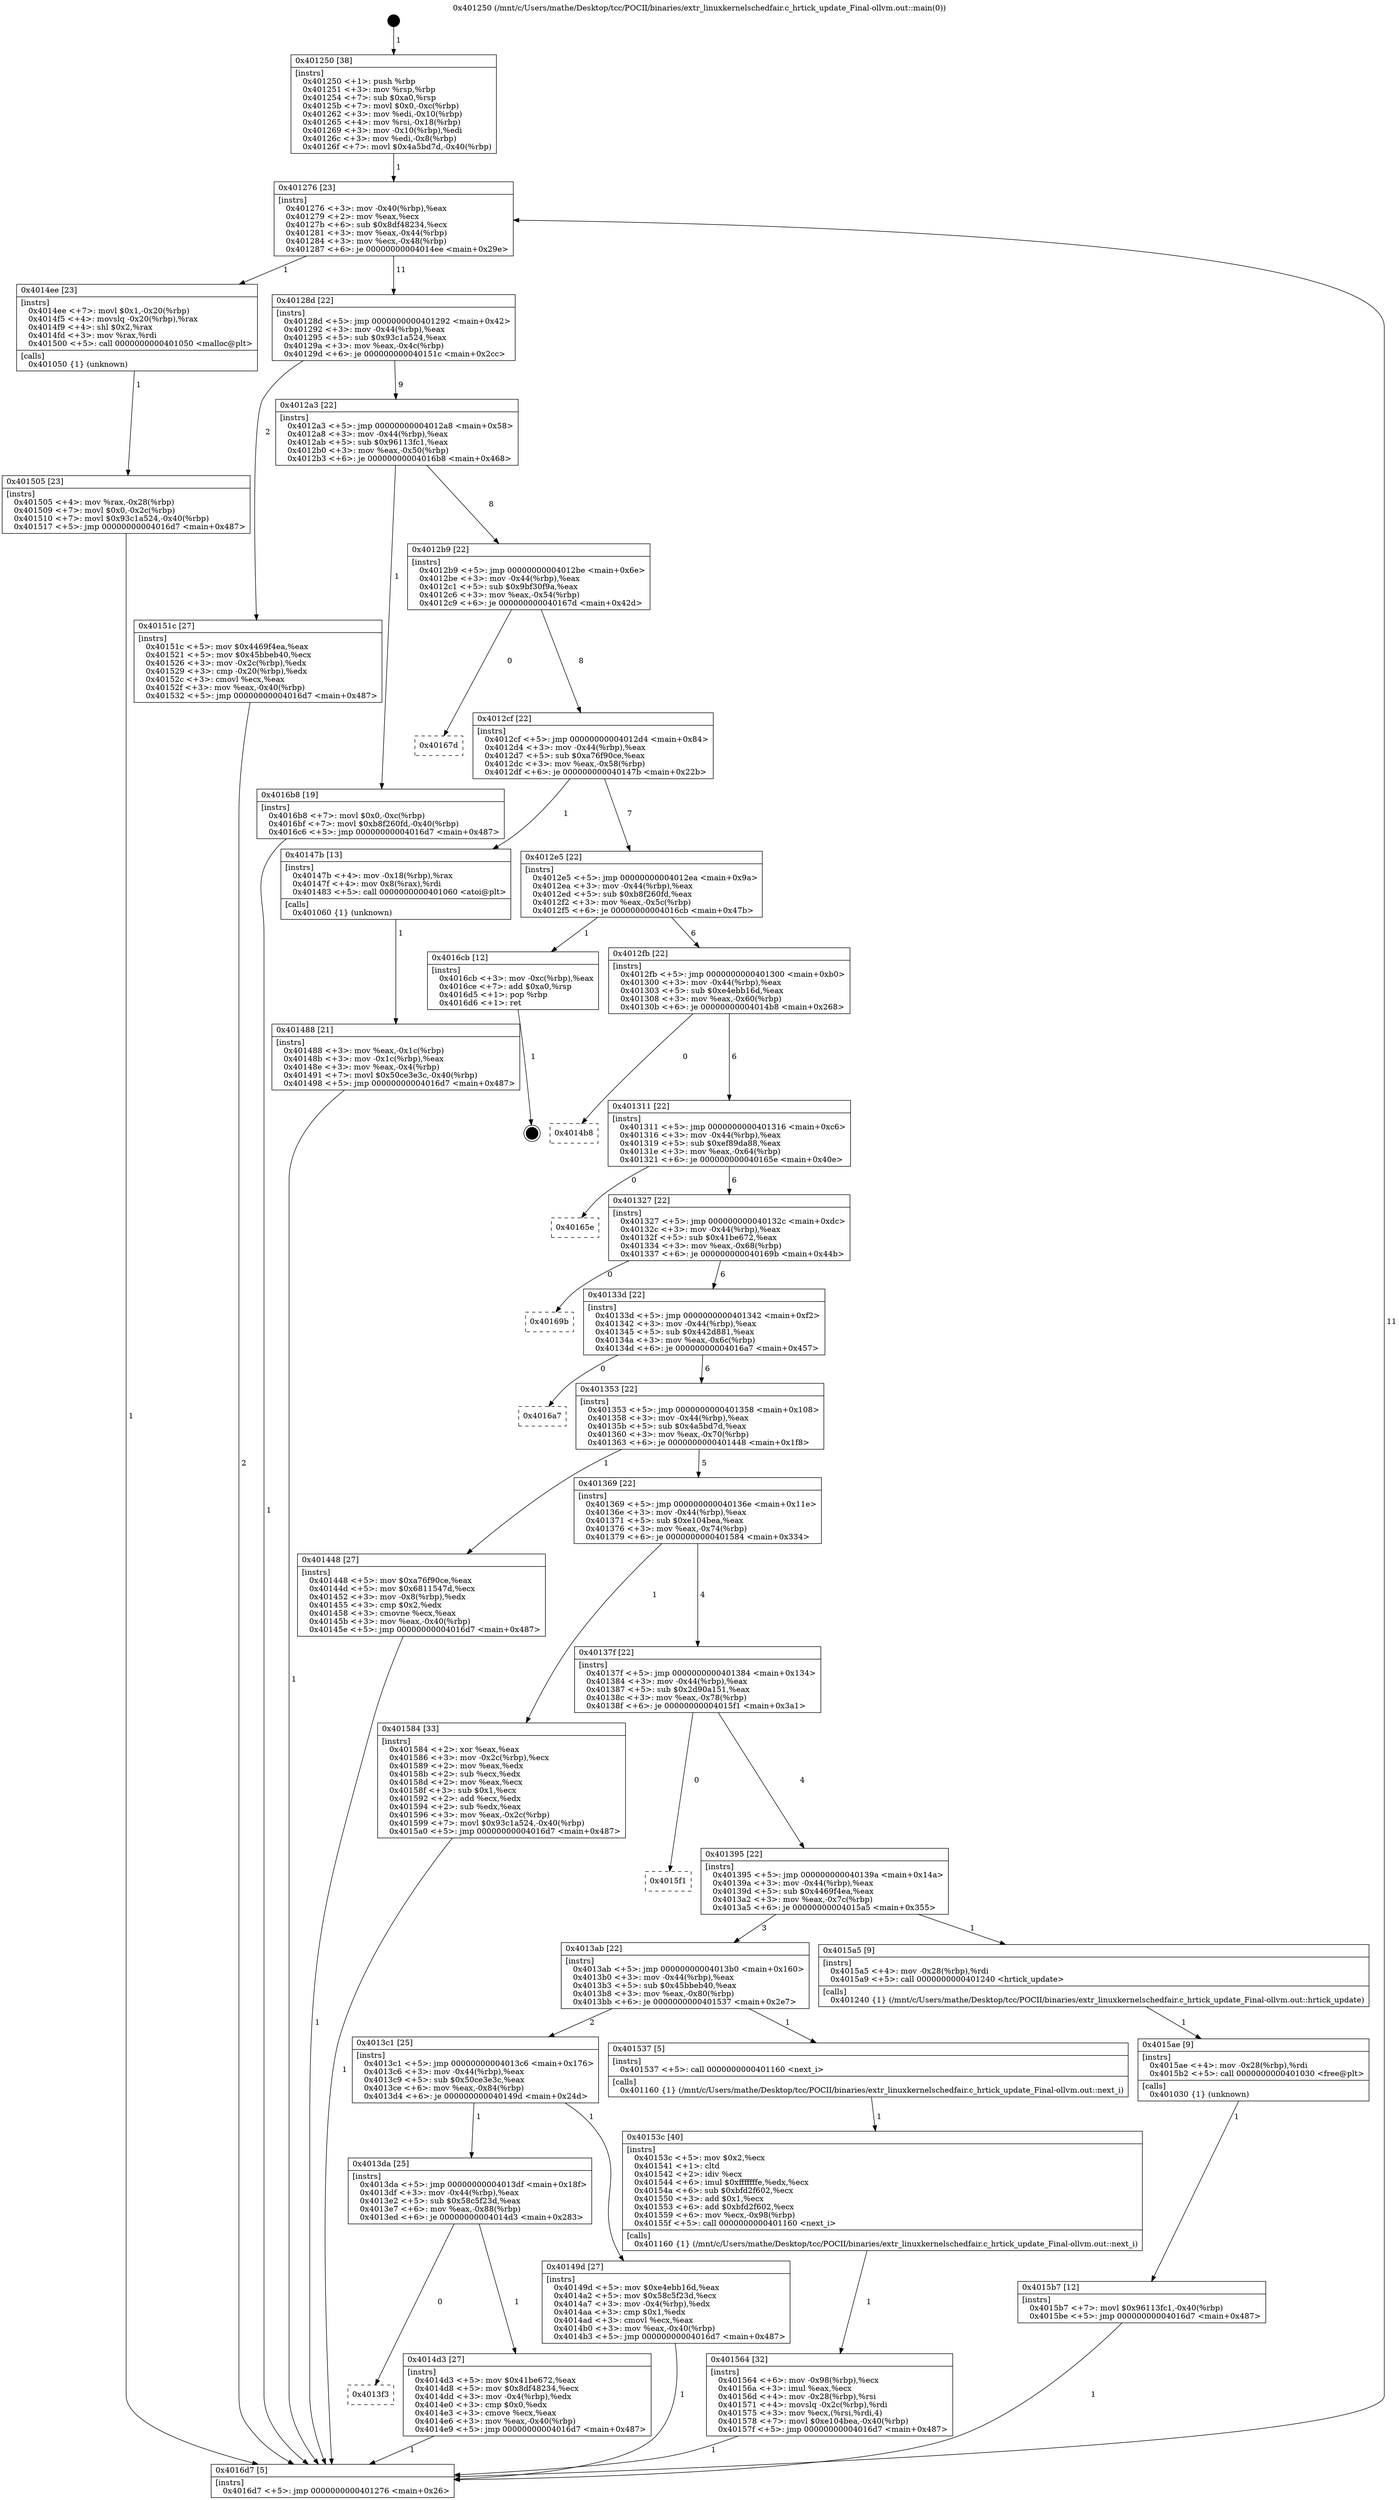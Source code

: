 digraph "0x401250" {
  label = "0x401250 (/mnt/c/Users/mathe/Desktop/tcc/POCII/binaries/extr_linuxkernelschedfair.c_hrtick_update_Final-ollvm.out::main(0))"
  labelloc = "t"
  node[shape=record]

  Entry [label="",width=0.3,height=0.3,shape=circle,fillcolor=black,style=filled]
  "0x401276" [label="{
     0x401276 [23]\l
     | [instrs]\l
     &nbsp;&nbsp;0x401276 \<+3\>: mov -0x40(%rbp),%eax\l
     &nbsp;&nbsp;0x401279 \<+2\>: mov %eax,%ecx\l
     &nbsp;&nbsp;0x40127b \<+6\>: sub $0x8df48234,%ecx\l
     &nbsp;&nbsp;0x401281 \<+3\>: mov %eax,-0x44(%rbp)\l
     &nbsp;&nbsp;0x401284 \<+3\>: mov %ecx,-0x48(%rbp)\l
     &nbsp;&nbsp;0x401287 \<+6\>: je 00000000004014ee \<main+0x29e\>\l
  }"]
  "0x4014ee" [label="{
     0x4014ee [23]\l
     | [instrs]\l
     &nbsp;&nbsp;0x4014ee \<+7\>: movl $0x1,-0x20(%rbp)\l
     &nbsp;&nbsp;0x4014f5 \<+4\>: movslq -0x20(%rbp),%rax\l
     &nbsp;&nbsp;0x4014f9 \<+4\>: shl $0x2,%rax\l
     &nbsp;&nbsp;0x4014fd \<+3\>: mov %rax,%rdi\l
     &nbsp;&nbsp;0x401500 \<+5\>: call 0000000000401050 \<malloc@plt\>\l
     | [calls]\l
     &nbsp;&nbsp;0x401050 \{1\} (unknown)\l
  }"]
  "0x40128d" [label="{
     0x40128d [22]\l
     | [instrs]\l
     &nbsp;&nbsp;0x40128d \<+5\>: jmp 0000000000401292 \<main+0x42\>\l
     &nbsp;&nbsp;0x401292 \<+3\>: mov -0x44(%rbp),%eax\l
     &nbsp;&nbsp;0x401295 \<+5\>: sub $0x93c1a524,%eax\l
     &nbsp;&nbsp;0x40129a \<+3\>: mov %eax,-0x4c(%rbp)\l
     &nbsp;&nbsp;0x40129d \<+6\>: je 000000000040151c \<main+0x2cc\>\l
  }"]
  Exit [label="",width=0.3,height=0.3,shape=circle,fillcolor=black,style=filled,peripheries=2]
  "0x40151c" [label="{
     0x40151c [27]\l
     | [instrs]\l
     &nbsp;&nbsp;0x40151c \<+5\>: mov $0x4469f4ea,%eax\l
     &nbsp;&nbsp;0x401521 \<+5\>: mov $0x45bbeb40,%ecx\l
     &nbsp;&nbsp;0x401526 \<+3\>: mov -0x2c(%rbp),%edx\l
     &nbsp;&nbsp;0x401529 \<+3\>: cmp -0x20(%rbp),%edx\l
     &nbsp;&nbsp;0x40152c \<+3\>: cmovl %ecx,%eax\l
     &nbsp;&nbsp;0x40152f \<+3\>: mov %eax,-0x40(%rbp)\l
     &nbsp;&nbsp;0x401532 \<+5\>: jmp 00000000004016d7 \<main+0x487\>\l
  }"]
  "0x4012a3" [label="{
     0x4012a3 [22]\l
     | [instrs]\l
     &nbsp;&nbsp;0x4012a3 \<+5\>: jmp 00000000004012a8 \<main+0x58\>\l
     &nbsp;&nbsp;0x4012a8 \<+3\>: mov -0x44(%rbp),%eax\l
     &nbsp;&nbsp;0x4012ab \<+5\>: sub $0x96113fc1,%eax\l
     &nbsp;&nbsp;0x4012b0 \<+3\>: mov %eax,-0x50(%rbp)\l
     &nbsp;&nbsp;0x4012b3 \<+6\>: je 00000000004016b8 \<main+0x468\>\l
  }"]
  "0x4015b7" [label="{
     0x4015b7 [12]\l
     | [instrs]\l
     &nbsp;&nbsp;0x4015b7 \<+7\>: movl $0x96113fc1,-0x40(%rbp)\l
     &nbsp;&nbsp;0x4015be \<+5\>: jmp 00000000004016d7 \<main+0x487\>\l
  }"]
  "0x4016b8" [label="{
     0x4016b8 [19]\l
     | [instrs]\l
     &nbsp;&nbsp;0x4016b8 \<+7\>: movl $0x0,-0xc(%rbp)\l
     &nbsp;&nbsp;0x4016bf \<+7\>: movl $0xb8f260fd,-0x40(%rbp)\l
     &nbsp;&nbsp;0x4016c6 \<+5\>: jmp 00000000004016d7 \<main+0x487\>\l
  }"]
  "0x4012b9" [label="{
     0x4012b9 [22]\l
     | [instrs]\l
     &nbsp;&nbsp;0x4012b9 \<+5\>: jmp 00000000004012be \<main+0x6e\>\l
     &nbsp;&nbsp;0x4012be \<+3\>: mov -0x44(%rbp),%eax\l
     &nbsp;&nbsp;0x4012c1 \<+5\>: sub $0x9bf30f9a,%eax\l
     &nbsp;&nbsp;0x4012c6 \<+3\>: mov %eax,-0x54(%rbp)\l
     &nbsp;&nbsp;0x4012c9 \<+6\>: je 000000000040167d \<main+0x42d\>\l
  }"]
  "0x4015ae" [label="{
     0x4015ae [9]\l
     | [instrs]\l
     &nbsp;&nbsp;0x4015ae \<+4\>: mov -0x28(%rbp),%rdi\l
     &nbsp;&nbsp;0x4015b2 \<+5\>: call 0000000000401030 \<free@plt\>\l
     | [calls]\l
     &nbsp;&nbsp;0x401030 \{1\} (unknown)\l
  }"]
  "0x40167d" [label="{
     0x40167d\l
  }", style=dashed]
  "0x4012cf" [label="{
     0x4012cf [22]\l
     | [instrs]\l
     &nbsp;&nbsp;0x4012cf \<+5\>: jmp 00000000004012d4 \<main+0x84\>\l
     &nbsp;&nbsp;0x4012d4 \<+3\>: mov -0x44(%rbp),%eax\l
     &nbsp;&nbsp;0x4012d7 \<+5\>: sub $0xa76f90ce,%eax\l
     &nbsp;&nbsp;0x4012dc \<+3\>: mov %eax,-0x58(%rbp)\l
     &nbsp;&nbsp;0x4012df \<+6\>: je 000000000040147b \<main+0x22b\>\l
  }"]
  "0x401564" [label="{
     0x401564 [32]\l
     | [instrs]\l
     &nbsp;&nbsp;0x401564 \<+6\>: mov -0x98(%rbp),%ecx\l
     &nbsp;&nbsp;0x40156a \<+3\>: imul %eax,%ecx\l
     &nbsp;&nbsp;0x40156d \<+4\>: mov -0x28(%rbp),%rsi\l
     &nbsp;&nbsp;0x401571 \<+4\>: movslq -0x2c(%rbp),%rdi\l
     &nbsp;&nbsp;0x401575 \<+3\>: mov %ecx,(%rsi,%rdi,4)\l
     &nbsp;&nbsp;0x401578 \<+7\>: movl $0xe104bea,-0x40(%rbp)\l
     &nbsp;&nbsp;0x40157f \<+5\>: jmp 00000000004016d7 \<main+0x487\>\l
  }"]
  "0x40147b" [label="{
     0x40147b [13]\l
     | [instrs]\l
     &nbsp;&nbsp;0x40147b \<+4\>: mov -0x18(%rbp),%rax\l
     &nbsp;&nbsp;0x40147f \<+4\>: mov 0x8(%rax),%rdi\l
     &nbsp;&nbsp;0x401483 \<+5\>: call 0000000000401060 \<atoi@plt\>\l
     | [calls]\l
     &nbsp;&nbsp;0x401060 \{1\} (unknown)\l
  }"]
  "0x4012e5" [label="{
     0x4012e5 [22]\l
     | [instrs]\l
     &nbsp;&nbsp;0x4012e5 \<+5\>: jmp 00000000004012ea \<main+0x9a\>\l
     &nbsp;&nbsp;0x4012ea \<+3\>: mov -0x44(%rbp),%eax\l
     &nbsp;&nbsp;0x4012ed \<+5\>: sub $0xb8f260fd,%eax\l
     &nbsp;&nbsp;0x4012f2 \<+3\>: mov %eax,-0x5c(%rbp)\l
     &nbsp;&nbsp;0x4012f5 \<+6\>: je 00000000004016cb \<main+0x47b\>\l
  }"]
  "0x40153c" [label="{
     0x40153c [40]\l
     | [instrs]\l
     &nbsp;&nbsp;0x40153c \<+5\>: mov $0x2,%ecx\l
     &nbsp;&nbsp;0x401541 \<+1\>: cltd\l
     &nbsp;&nbsp;0x401542 \<+2\>: idiv %ecx\l
     &nbsp;&nbsp;0x401544 \<+6\>: imul $0xfffffffe,%edx,%ecx\l
     &nbsp;&nbsp;0x40154a \<+6\>: sub $0xbfd2f602,%ecx\l
     &nbsp;&nbsp;0x401550 \<+3\>: add $0x1,%ecx\l
     &nbsp;&nbsp;0x401553 \<+6\>: add $0xbfd2f602,%ecx\l
     &nbsp;&nbsp;0x401559 \<+6\>: mov %ecx,-0x98(%rbp)\l
     &nbsp;&nbsp;0x40155f \<+5\>: call 0000000000401160 \<next_i\>\l
     | [calls]\l
     &nbsp;&nbsp;0x401160 \{1\} (/mnt/c/Users/mathe/Desktop/tcc/POCII/binaries/extr_linuxkernelschedfair.c_hrtick_update_Final-ollvm.out::next_i)\l
  }"]
  "0x4016cb" [label="{
     0x4016cb [12]\l
     | [instrs]\l
     &nbsp;&nbsp;0x4016cb \<+3\>: mov -0xc(%rbp),%eax\l
     &nbsp;&nbsp;0x4016ce \<+7\>: add $0xa0,%rsp\l
     &nbsp;&nbsp;0x4016d5 \<+1\>: pop %rbp\l
     &nbsp;&nbsp;0x4016d6 \<+1\>: ret\l
  }"]
  "0x4012fb" [label="{
     0x4012fb [22]\l
     | [instrs]\l
     &nbsp;&nbsp;0x4012fb \<+5\>: jmp 0000000000401300 \<main+0xb0\>\l
     &nbsp;&nbsp;0x401300 \<+3\>: mov -0x44(%rbp),%eax\l
     &nbsp;&nbsp;0x401303 \<+5\>: sub $0xe4ebb16d,%eax\l
     &nbsp;&nbsp;0x401308 \<+3\>: mov %eax,-0x60(%rbp)\l
     &nbsp;&nbsp;0x40130b \<+6\>: je 00000000004014b8 \<main+0x268\>\l
  }"]
  "0x401505" [label="{
     0x401505 [23]\l
     | [instrs]\l
     &nbsp;&nbsp;0x401505 \<+4\>: mov %rax,-0x28(%rbp)\l
     &nbsp;&nbsp;0x401509 \<+7\>: movl $0x0,-0x2c(%rbp)\l
     &nbsp;&nbsp;0x401510 \<+7\>: movl $0x93c1a524,-0x40(%rbp)\l
     &nbsp;&nbsp;0x401517 \<+5\>: jmp 00000000004016d7 \<main+0x487\>\l
  }"]
  "0x4014b8" [label="{
     0x4014b8\l
  }", style=dashed]
  "0x401311" [label="{
     0x401311 [22]\l
     | [instrs]\l
     &nbsp;&nbsp;0x401311 \<+5\>: jmp 0000000000401316 \<main+0xc6\>\l
     &nbsp;&nbsp;0x401316 \<+3\>: mov -0x44(%rbp),%eax\l
     &nbsp;&nbsp;0x401319 \<+5\>: sub $0xef89da88,%eax\l
     &nbsp;&nbsp;0x40131e \<+3\>: mov %eax,-0x64(%rbp)\l
     &nbsp;&nbsp;0x401321 \<+6\>: je 000000000040165e \<main+0x40e\>\l
  }"]
  "0x4013f3" [label="{
     0x4013f3\l
  }", style=dashed]
  "0x40165e" [label="{
     0x40165e\l
  }", style=dashed]
  "0x401327" [label="{
     0x401327 [22]\l
     | [instrs]\l
     &nbsp;&nbsp;0x401327 \<+5\>: jmp 000000000040132c \<main+0xdc\>\l
     &nbsp;&nbsp;0x40132c \<+3\>: mov -0x44(%rbp),%eax\l
     &nbsp;&nbsp;0x40132f \<+5\>: sub $0x41be672,%eax\l
     &nbsp;&nbsp;0x401334 \<+3\>: mov %eax,-0x68(%rbp)\l
     &nbsp;&nbsp;0x401337 \<+6\>: je 000000000040169b \<main+0x44b\>\l
  }"]
  "0x4014d3" [label="{
     0x4014d3 [27]\l
     | [instrs]\l
     &nbsp;&nbsp;0x4014d3 \<+5\>: mov $0x41be672,%eax\l
     &nbsp;&nbsp;0x4014d8 \<+5\>: mov $0x8df48234,%ecx\l
     &nbsp;&nbsp;0x4014dd \<+3\>: mov -0x4(%rbp),%edx\l
     &nbsp;&nbsp;0x4014e0 \<+3\>: cmp $0x0,%edx\l
     &nbsp;&nbsp;0x4014e3 \<+3\>: cmove %ecx,%eax\l
     &nbsp;&nbsp;0x4014e6 \<+3\>: mov %eax,-0x40(%rbp)\l
     &nbsp;&nbsp;0x4014e9 \<+5\>: jmp 00000000004016d7 \<main+0x487\>\l
  }"]
  "0x40169b" [label="{
     0x40169b\l
  }", style=dashed]
  "0x40133d" [label="{
     0x40133d [22]\l
     | [instrs]\l
     &nbsp;&nbsp;0x40133d \<+5\>: jmp 0000000000401342 \<main+0xf2\>\l
     &nbsp;&nbsp;0x401342 \<+3\>: mov -0x44(%rbp),%eax\l
     &nbsp;&nbsp;0x401345 \<+5\>: sub $0x442d881,%eax\l
     &nbsp;&nbsp;0x40134a \<+3\>: mov %eax,-0x6c(%rbp)\l
     &nbsp;&nbsp;0x40134d \<+6\>: je 00000000004016a7 \<main+0x457\>\l
  }"]
  "0x4013da" [label="{
     0x4013da [25]\l
     | [instrs]\l
     &nbsp;&nbsp;0x4013da \<+5\>: jmp 00000000004013df \<main+0x18f\>\l
     &nbsp;&nbsp;0x4013df \<+3\>: mov -0x44(%rbp),%eax\l
     &nbsp;&nbsp;0x4013e2 \<+5\>: sub $0x58c5f23d,%eax\l
     &nbsp;&nbsp;0x4013e7 \<+6\>: mov %eax,-0x88(%rbp)\l
     &nbsp;&nbsp;0x4013ed \<+6\>: je 00000000004014d3 \<main+0x283\>\l
  }"]
  "0x4016a7" [label="{
     0x4016a7\l
  }", style=dashed]
  "0x401353" [label="{
     0x401353 [22]\l
     | [instrs]\l
     &nbsp;&nbsp;0x401353 \<+5\>: jmp 0000000000401358 \<main+0x108\>\l
     &nbsp;&nbsp;0x401358 \<+3\>: mov -0x44(%rbp),%eax\l
     &nbsp;&nbsp;0x40135b \<+5\>: sub $0x4a5bd7d,%eax\l
     &nbsp;&nbsp;0x401360 \<+3\>: mov %eax,-0x70(%rbp)\l
     &nbsp;&nbsp;0x401363 \<+6\>: je 0000000000401448 \<main+0x1f8\>\l
  }"]
  "0x40149d" [label="{
     0x40149d [27]\l
     | [instrs]\l
     &nbsp;&nbsp;0x40149d \<+5\>: mov $0xe4ebb16d,%eax\l
     &nbsp;&nbsp;0x4014a2 \<+5\>: mov $0x58c5f23d,%ecx\l
     &nbsp;&nbsp;0x4014a7 \<+3\>: mov -0x4(%rbp),%edx\l
     &nbsp;&nbsp;0x4014aa \<+3\>: cmp $0x1,%edx\l
     &nbsp;&nbsp;0x4014ad \<+3\>: cmovl %ecx,%eax\l
     &nbsp;&nbsp;0x4014b0 \<+3\>: mov %eax,-0x40(%rbp)\l
     &nbsp;&nbsp;0x4014b3 \<+5\>: jmp 00000000004016d7 \<main+0x487\>\l
  }"]
  "0x401448" [label="{
     0x401448 [27]\l
     | [instrs]\l
     &nbsp;&nbsp;0x401448 \<+5\>: mov $0xa76f90ce,%eax\l
     &nbsp;&nbsp;0x40144d \<+5\>: mov $0x6811547d,%ecx\l
     &nbsp;&nbsp;0x401452 \<+3\>: mov -0x8(%rbp),%edx\l
     &nbsp;&nbsp;0x401455 \<+3\>: cmp $0x2,%edx\l
     &nbsp;&nbsp;0x401458 \<+3\>: cmovne %ecx,%eax\l
     &nbsp;&nbsp;0x40145b \<+3\>: mov %eax,-0x40(%rbp)\l
     &nbsp;&nbsp;0x40145e \<+5\>: jmp 00000000004016d7 \<main+0x487\>\l
  }"]
  "0x401369" [label="{
     0x401369 [22]\l
     | [instrs]\l
     &nbsp;&nbsp;0x401369 \<+5\>: jmp 000000000040136e \<main+0x11e\>\l
     &nbsp;&nbsp;0x40136e \<+3\>: mov -0x44(%rbp),%eax\l
     &nbsp;&nbsp;0x401371 \<+5\>: sub $0xe104bea,%eax\l
     &nbsp;&nbsp;0x401376 \<+3\>: mov %eax,-0x74(%rbp)\l
     &nbsp;&nbsp;0x401379 \<+6\>: je 0000000000401584 \<main+0x334\>\l
  }"]
  "0x4016d7" [label="{
     0x4016d7 [5]\l
     | [instrs]\l
     &nbsp;&nbsp;0x4016d7 \<+5\>: jmp 0000000000401276 \<main+0x26\>\l
  }"]
  "0x401250" [label="{
     0x401250 [38]\l
     | [instrs]\l
     &nbsp;&nbsp;0x401250 \<+1\>: push %rbp\l
     &nbsp;&nbsp;0x401251 \<+3\>: mov %rsp,%rbp\l
     &nbsp;&nbsp;0x401254 \<+7\>: sub $0xa0,%rsp\l
     &nbsp;&nbsp;0x40125b \<+7\>: movl $0x0,-0xc(%rbp)\l
     &nbsp;&nbsp;0x401262 \<+3\>: mov %edi,-0x10(%rbp)\l
     &nbsp;&nbsp;0x401265 \<+4\>: mov %rsi,-0x18(%rbp)\l
     &nbsp;&nbsp;0x401269 \<+3\>: mov -0x10(%rbp),%edi\l
     &nbsp;&nbsp;0x40126c \<+3\>: mov %edi,-0x8(%rbp)\l
     &nbsp;&nbsp;0x40126f \<+7\>: movl $0x4a5bd7d,-0x40(%rbp)\l
  }"]
  "0x401488" [label="{
     0x401488 [21]\l
     | [instrs]\l
     &nbsp;&nbsp;0x401488 \<+3\>: mov %eax,-0x1c(%rbp)\l
     &nbsp;&nbsp;0x40148b \<+3\>: mov -0x1c(%rbp),%eax\l
     &nbsp;&nbsp;0x40148e \<+3\>: mov %eax,-0x4(%rbp)\l
     &nbsp;&nbsp;0x401491 \<+7\>: movl $0x50ce3e3c,-0x40(%rbp)\l
     &nbsp;&nbsp;0x401498 \<+5\>: jmp 00000000004016d7 \<main+0x487\>\l
  }"]
  "0x4013c1" [label="{
     0x4013c1 [25]\l
     | [instrs]\l
     &nbsp;&nbsp;0x4013c1 \<+5\>: jmp 00000000004013c6 \<main+0x176\>\l
     &nbsp;&nbsp;0x4013c6 \<+3\>: mov -0x44(%rbp),%eax\l
     &nbsp;&nbsp;0x4013c9 \<+5\>: sub $0x50ce3e3c,%eax\l
     &nbsp;&nbsp;0x4013ce \<+6\>: mov %eax,-0x84(%rbp)\l
     &nbsp;&nbsp;0x4013d4 \<+6\>: je 000000000040149d \<main+0x24d\>\l
  }"]
  "0x401584" [label="{
     0x401584 [33]\l
     | [instrs]\l
     &nbsp;&nbsp;0x401584 \<+2\>: xor %eax,%eax\l
     &nbsp;&nbsp;0x401586 \<+3\>: mov -0x2c(%rbp),%ecx\l
     &nbsp;&nbsp;0x401589 \<+2\>: mov %eax,%edx\l
     &nbsp;&nbsp;0x40158b \<+2\>: sub %ecx,%edx\l
     &nbsp;&nbsp;0x40158d \<+2\>: mov %eax,%ecx\l
     &nbsp;&nbsp;0x40158f \<+3\>: sub $0x1,%ecx\l
     &nbsp;&nbsp;0x401592 \<+2\>: add %ecx,%edx\l
     &nbsp;&nbsp;0x401594 \<+2\>: sub %edx,%eax\l
     &nbsp;&nbsp;0x401596 \<+3\>: mov %eax,-0x2c(%rbp)\l
     &nbsp;&nbsp;0x401599 \<+7\>: movl $0x93c1a524,-0x40(%rbp)\l
     &nbsp;&nbsp;0x4015a0 \<+5\>: jmp 00000000004016d7 \<main+0x487\>\l
  }"]
  "0x40137f" [label="{
     0x40137f [22]\l
     | [instrs]\l
     &nbsp;&nbsp;0x40137f \<+5\>: jmp 0000000000401384 \<main+0x134\>\l
     &nbsp;&nbsp;0x401384 \<+3\>: mov -0x44(%rbp),%eax\l
     &nbsp;&nbsp;0x401387 \<+5\>: sub $0x2d90a151,%eax\l
     &nbsp;&nbsp;0x40138c \<+3\>: mov %eax,-0x78(%rbp)\l
     &nbsp;&nbsp;0x40138f \<+6\>: je 00000000004015f1 \<main+0x3a1\>\l
  }"]
  "0x401537" [label="{
     0x401537 [5]\l
     | [instrs]\l
     &nbsp;&nbsp;0x401537 \<+5\>: call 0000000000401160 \<next_i\>\l
     | [calls]\l
     &nbsp;&nbsp;0x401160 \{1\} (/mnt/c/Users/mathe/Desktop/tcc/POCII/binaries/extr_linuxkernelschedfair.c_hrtick_update_Final-ollvm.out::next_i)\l
  }"]
  "0x4015f1" [label="{
     0x4015f1\l
  }", style=dashed]
  "0x401395" [label="{
     0x401395 [22]\l
     | [instrs]\l
     &nbsp;&nbsp;0x401395 \<+5\>: jmp 000000000040139a \<main+0x14a\>\l
     &nbsp;&nbsp;0x40139a \<+3\>: mov -0x44(%rbp),%eax\l
     &nbsp;&nbsp;0x40139d \<+5\>: sub $0x4469f4ea,%eax\l
     &nbsp;&nbsp;0x4013a2 \<+3\>: mov %eax,-0x7c(%rbp)\l
     &nbsp;&nbsp;0x4013a5 \<+6\>: je 00000000004015a5 \<main+0x355\>\l
  }"]
  "0x4013ab" [label="{
     0x4013ab [22]\l
     | [instrs]\l
     &nbsp;&nbsp;0x4013ab \<+5\>: jmp 00000000004013b0 \<main+0x160\>\l
     &nbsp;&nbsp;0x4013b0 \<+3\>: mov -0x44(%rbp),%eax\l
     &nbsp;&nbsp;0x4013b3 \<+5\>: sub $0x45bbeb40,%eax\l
     &nbsp;&nbsp;0x4013b8 \<+3\>: mov %eax,-0x80(%rbp)\l
     &nbsp;&nbsp;0x4013bb \<+6\>: je 0000000000401537 \<main+0x2e7\>\l
  }"]
  "0x4015a5" [label="{
     0x4015a5 [9]\l
     | [instrs]\l
     &nbsp;&nbsp;0x4015a5 \<+4\>: mov -0x28(%rbp),%rdi\l
     &nbsp;&nbsp;0x4015a9 \<+5\>: call 0000000000401240 \<hrtick_update\>\l
     | [calls]\l
     &nbsp;&nbsp;0x401240 \{1\} (/mnt/c/Users/mathe/Desktop/tcc/POCII/binaries/extr_linuxkernelschedfair.c_hrtick_update_Final-ollvm.out::hrtick_update)\l
  }"]
  Entry -> "0x401250" [label=" 1"]
  "0x401276" -> "0x4014ee" [label=" 1"]
  "0x401276" -> "0x40128d" [label=" 11"]
  "0x4016cb" -> Exit [label=" 1"]
  "0x40128d" -> "0x40151c" [label=" 2"]
  "0x40128d" -> "0x4012a3" [label=" 9"]
  "0x4016b8" -> "0x4016d7" [label=" 1"]
  "0x4012a3" -> "0x4016b8" [label=" 1"]
  "0x4012a3" -> "0x4012b9" [label=" 8"]
  "0x4015b7" -> "0x4016d7" [label=" 1"]
  "0x4012b9" -> "0x40167d" [label=" 0"]
  "0x4012b9" -> "0x4012cf" [label=" 8"]
  "0x4015ae" -> "0x4015b7" [label=" 1"]
  "0x4012cf" -> "0x40147b" [label=" 1"]
  "0x4012cf" -> "0x4012e5" [label=" 7"]
  "0x4015a5" -> "0x4015ae" [label=" 1"]
  "0x4012e5" -> "0x4016cb" [label=" 1"]
  "0x4012e5" -> "0x4012fb" [label=" 6"]
  "0x401584" -> "0x4016d7" [label=" 1"]
  "0x4012fb" -> "0x4014b8" [label=" 0"]
  "0x4012fb" -> "0x401311" [label=" 6"]
  "0x401564" -> "0x4016d7" [label=" 1"]
  "0x401311" -> "0x40165e" [label=" 0"]
  "0x401311" -> "0x401327" [label=" 6"]
  "0x40153c" -> "0x401564" [label=" 1"]
  "0x401327" -> "0x40169b" [label=" 0"]
  "0x401327" -> "0x40133d" [label=" 6"]
  "0x401537" -> "0x40153c" [label=" 1"]
  "0x40133d" -> "0x4016a7" [label=" 0"]
  "0x40133d" -> "0x401353" [label=" 6"]
  "0x401505" -> "0x4016d7" [label=" 1"]
  "0x401353" -> "0x401448" [label=" 1"]
  "0x401353" -> "0x401369" [label=" 5"]
  "0x401448" -> "0x4016d7" [label=" 1"]
  "0x401250" -> "0x401276" [label=" 1"]
  "0x4016d7" -> "0x401276" [label=" 11"]
  "0x40147b" -> "0x401488" [label=" 1"]
  "0x401488" -> "0x4016d7" [label=" 1"]
  "0x4014ee" -> "0x401505" [label=" 1"]
  "0x401369" -> "0x401584" [label=" 1"]
  "0x401369" -> "0x40137f" [label=" 4"]
  "0x4013da" -> "0x4013f3" [label=" 0"]
  "0x40137f" -> "0x4015f1" [label=" 0"]
  "0x40137f" -> "0x401395" [label=" 4"]
  "0x4013da" -> "0x4014d3" [label=" 1"]
  "0x401395" -> "0x4015a5" [label=" 1"]
  "0x401395" -> "0x4013ab" [label=" 3"]
  "0x40151c" -> "0x4016d7" [label=" 2"]
  "0x4013ab" -> "0x401537" [label=" 1"]
  "0x4013ab" -> "0x4013c1" [label=" 2"]
  "0x4014d3" -> "0x4016d7" [label=" 1"]
  "0x4013c1" -> "0x40149d" [label=" 1"]
  "0x4013c1" -> "0x4013da" [label=" 1"]
  "0x40149d" -> "0x4016d7" [label=" 1"]
}
